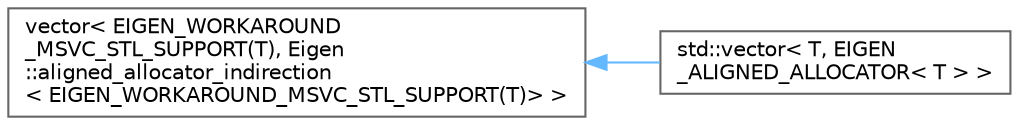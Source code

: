 digraph "类继承关系图"
{
 // LATEX_PDF_SIZE
  bgcolor="transparent";
  edge [fontname=Helvetica,fontsize=10,labelfontname=Helvetica,labelfontsize=10];
  node [fontname=Helvetica,fontsize=10,shape=box,height=0.2,width=0.4];
  rankdir="LR";
  Node0 [id="Node000000",label="vector\< EIGEN_WORKAROUND\l_MSVC_STL_SUPPORT(T), Eigen\l::aligned_allocator_indirection\l\< EIGEN_WORKAROUND_MSVC_STL_SUPPORT(T)\> \>",height=0.2,width=0.4,color="grey40", fillcolor="white", style="filled",URL="$structvector.html",tooltip=" "];
  Node0 -> Node1 [id="edge7831_Node000000_Node000001",dir="back",color="steelblue1",style="solid",tooltip=" "];
  Node1 [id="Node000001",label="std::vector\< T, EIGEN\l_ALIGNED_ALLOCATOR\< T \> \>",height=0.2,width=0.4,color="grey40", fillcolor="white", style="filled",URL="$classstd_1_1vector_3_01_t_00_01_e_i_g_e_n___a_l_i_g_n_e_d___a_l_l_o_c_a_t_o_r_3_01_t_01_4_01_4.html",tooltip=" "];
}
